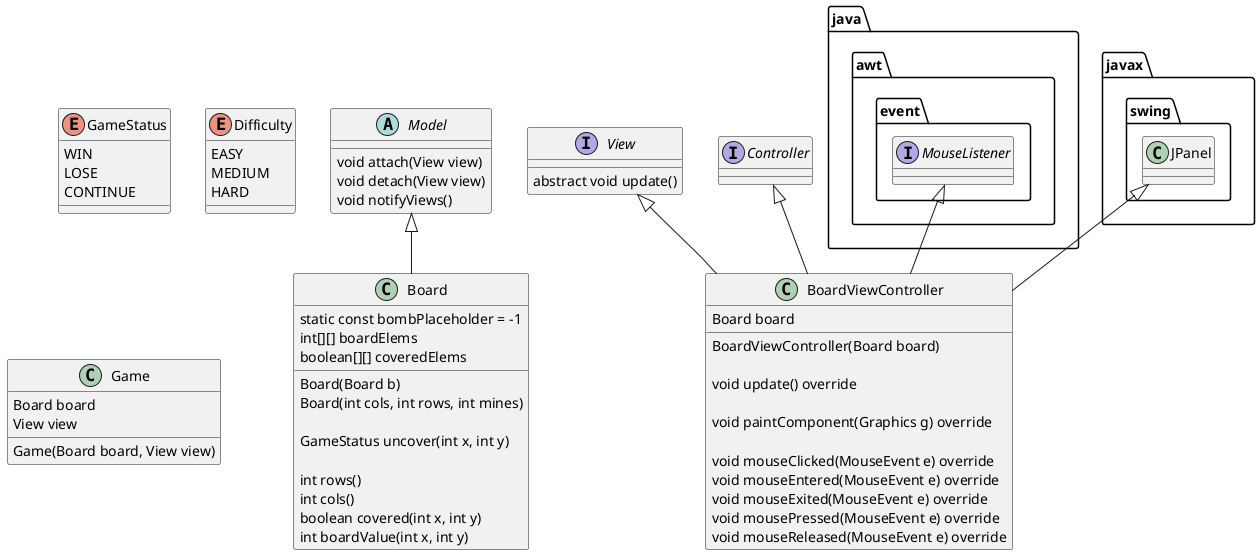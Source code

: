 @startuml

abstract class Model {
    void attach(View view)
    void detach(View view)
    void notifyViews()
}

class Board {

    static const bombPlaceholder = -1
    int[][] boardElems
    boolean[][] coveredElems

    Board(Board b)
    Board(int cols, int rows, int mines)

    GameStatus uncover(int x, int y)

    int rows()
    int cols()
    boolean covered(int x, int y)
    int boardValue(int x, int y)
}

enum GameStatus {
    WIN
    LOSE
    CONTINUE
}

enum Difficulty {
    EASY
    MEDIUM
    HARD
}

class BoardViewController {
    Board board

    BoardViewController(Board board)

    void update() override

    void paintComponent(Graphics g) override

    void mouseClicked(MouseEvent e) override
    void mouseEntered(MouseEvent e) override
    void mouseExited(MouseEvent e) override
    void mousePressed(MouseEvent e) override
    void mouseReleased(MouseEvent e) override
}

interface View {
    abstract void update()
}

class Game {
    Board board
    View view

    Game(Board board, View view)
}

interface java.awt.event.MouseListener
class javax.swing.JPanel

interface Controller

Model <|-- Board
Controller <|-- BoardViewController
View <|-- BoardViewController
java.awt.event.MouseListener <|-- BoardViewController
javax.swing.JPanel <|-- BoardViewController

@enduml

